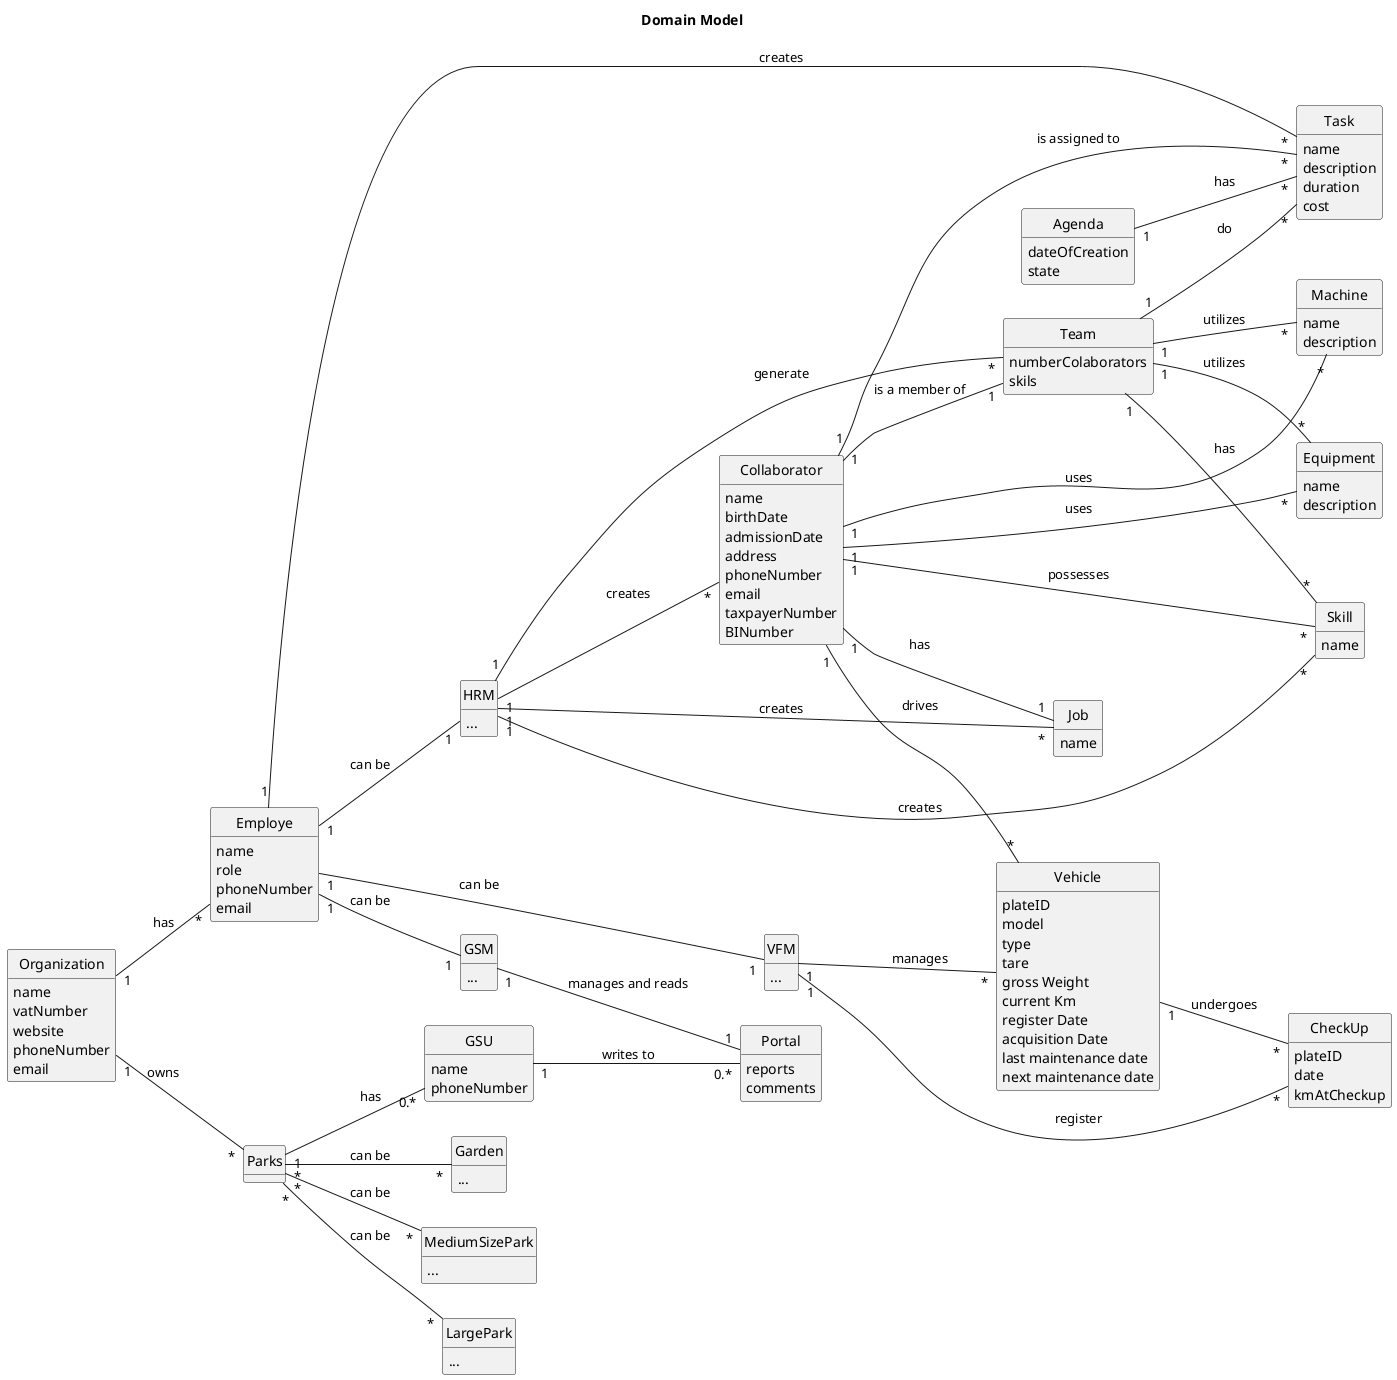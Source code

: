 @startuml
skinparam monochrome true
skinparam packageStyle rectangle
skinparam shadowing false
skinparam classAttributeIconSize 0
hide circle
hide methods

title Domain Model

left to right direction

class Organization {
    name
    vatNumber
    website
    phoneNumber
    email
}

class Employe {
    name
    role
    phoneNumber
    email
}

class HRM {
    ...
}

class VFM {
    ...
}

class GSM {
    ...
}

class GSU {
     name
     phoneNumber
}

class Collaborator {
    name
    birthDate
    admissionDate
    address
    phoneNumber
    email
    taxpayerNumber
    BINumber
}

class Garden {
    ...
}

class MediumSizePark {
    ...
}

class LargePark {
    ...
}

class Parks {
}

class Task {
    name
    description
    duration
    cost
}

class Agenda {
    dateOfCreation
    state
}

class Vehicle {
    plateID
    model
    type
    tare
        gross Weight
        current Km
         register Date
         acquisition Date
         maintenance/Checkup Frequency (in Kms)
         last maintenance date
         next maintenance date
}

class Machine {
    name
    description
}

class Equipment {
    name
    description
}

class Portal {
    reports
    comments
}

class CheckUp {
    plateID
    date
    kmAtCheckup
}

class Job {
    name
}

class Team {
    numberColaborators
    skils
}

class Skill {
    name
}




Organization "1" -- "*" Employe : has
Organization "1" -- "*" Parks : owns

Employe "1" -- "*" Task : creates
Employe "1" -- "1" GSM : can be
Employe "1" -- "1" HRM : can be
Employe "1" -- "1" VFM : can be

HRM "1" -- "*" Collaborator : creates
HRM "1" -- "*" Team : generate
HRM "1" -- "*" Job : creates
HRM "1" -- "*" Skill : creates

Collaborator "1" -- "1" Job : has
Collaborator "1" -- "1" Team : is a member of
Collaborator "1" -- "*" Skill : possesses
Collaborator "1" -- "*" Task : is assigned to
Collaborator "1" -- "*" Vehicle : drives
Collaborator "1" -- "*" Machine : uses
Collaborator "1" -- "*" Equipment : uses

Team "1" -- "*" Skill : has
Team "1" -- "*" Task : do
Team "1" -- "*" Machine : utilizes
Team "1" -- "*" Equipment : utilizes


Agenda "1" -- "*" Task : has

GSU "1" -- "0.*" Portal : writes to

Parks "*" -- "*" Garden : can be
Parks "*" -- "*" MediumSizePark : can be
Parks "*" -- "*" LargePark : can be
Parks "1" -- "0.*" GSU : has

VFM "1" -- "*" CheckUp: register
VFM "1" -- "*" Vehicle: manages

GSM "1" -- "1" Portal: manages and reads

Vehicle "1" -- "*" CheckUp : undergoes

@enduml
